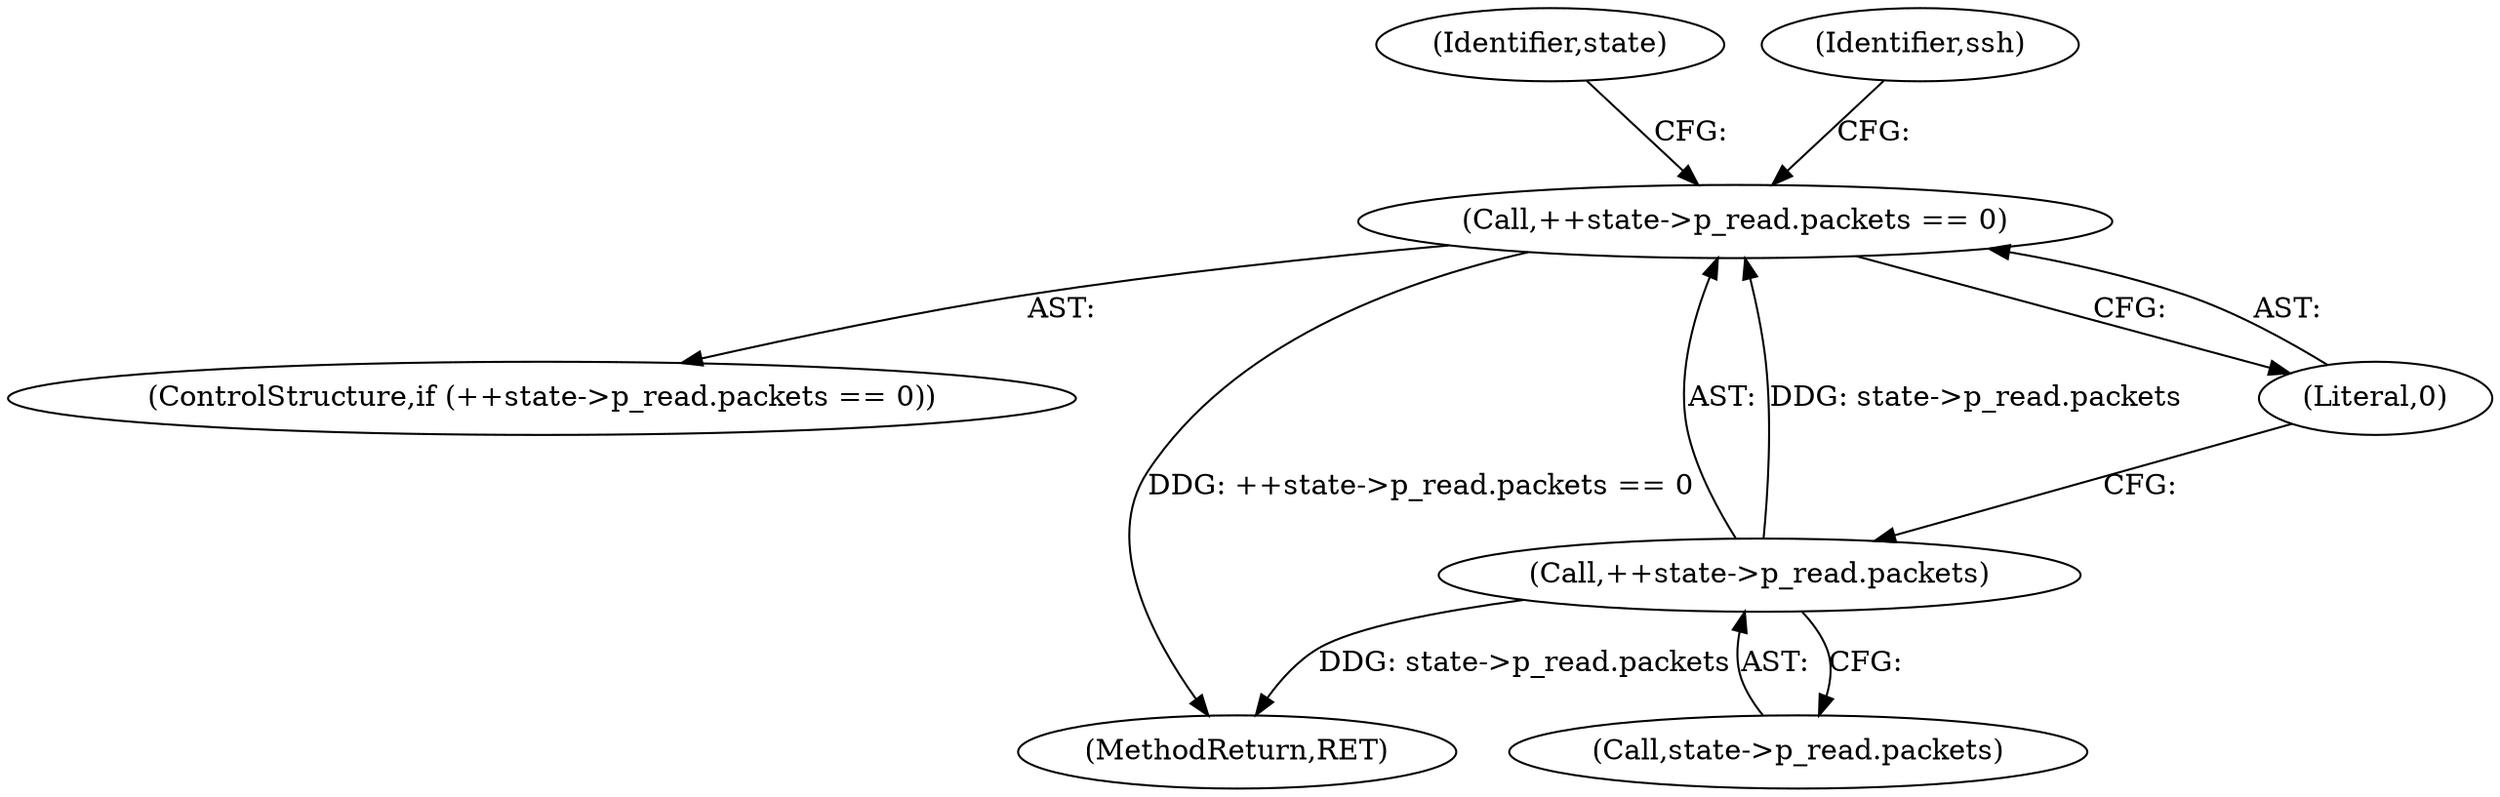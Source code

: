 digraph "0_mindrot_2fecfd486bdba9f51b3a789277bb0733ca36e1c0@API" {
"1000729" [label="(Call,++state->p_read.packets == 0)"];
"1000730" [label="(Call,++state->p_read.packets)"];
"1000729" [label="(Call,++state->p_read.packets == 0)"];
"1000731" [label="(Call,state->p_read.packets)"];
"1000728" [label="(ControlStructure,if (++state->p_read.packets == 0))"];
"1000749" [label="(Identifier,state)"];
"1000741" [label="(Identifier,ssh)"];
"1000736" [label="(Literal,0)"];
"1000730" [label="(Call,++state->p_read.packets)"];
"1000976" [label="(MethodReturn,RET)"];
"1000729" -> "1000728"  [label="AST: "];
"1000729" -> "1000736"  [label="CFG: "];
"1000730" -> "1000729"  [label="AST: "];
"1000736" -> "1000729"  [label="AST: "];
"1000741" -> "1000729"  [label="CFG: "];
"1000749" -> "1000729"  [label="CFG: "];
"1000729" -> "1000976"  [label="DDG: ++state->p_read.packets == 0"];
"1000730" -> "1000729"  [label="DDG: state->p_read.packets"];
"1000730" -> "1000731"  [label="CFG: "];
"1000731" -> "1000730"  [label="AST: "];
"1000736" -> "1000730"  [label="CFG: "];
"1000730" -> "1000976"  [label="DDG: state->p_read.packets"];
}
